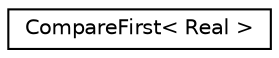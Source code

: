 digraph "Graphical Class Hierarchy"
{
  edge [fontname="Helvetica",fontsize="10",labelfontname="Helvetica",labelfontsize="10"];
  node [fontname="Helvetica",fontsize="10",shape=record];
  rankdir="LR";
  Node0 [label="CompareFirst\< Real \>",height=0.2,width=0.4,color="black", fillcolor="white", style="filled",URL="$structkaldi_1_1sparse__vector__utils_1_1CompareFirst.html"];
}

